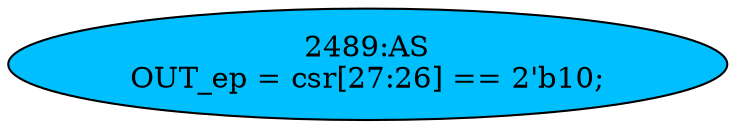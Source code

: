 strict digraph "" {
	node [label="\N"];
	"2489:AS"	 [ast="<pyverilog.vparser.ast.Assign object at 0x7f13b5568310>",
		def_var="['OUT_ep']",
		fillcolor=deepskyblue,
		label="2489:AS
OUT_ep = csr[27:26] == 2'b10;",
		statements="[]",
		style=filled,
		typ=Assign,
		use_var="['csr']"];
}
